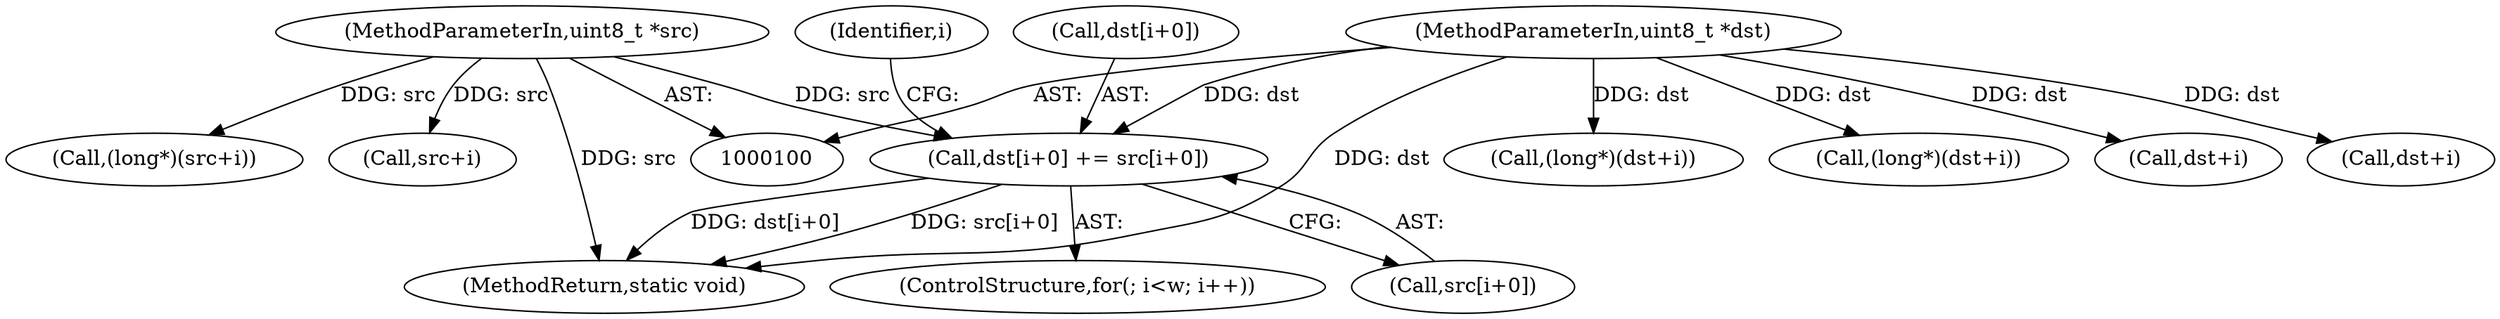 digraph "0_FFmpeg_454a11a1c9c686c78aa97954306fb63453299760@array" {
"1000167" [label="(Call,dst[i+0] += src[i+0])"];
"1000102" [label="(MethodParameterIn,uint8_t *src)"];
"1000101" [label="(MethodParameterIn,uint8_t *dst)"];
"1000136" [label="(Call,(long*)(dst+i))"];
"1000166" [label="(Identifier,i)"];
"1000178" [label="(MethodReturn,static void)"];
"1000143" [label="(Call,(long*)(dst+i))"];
"1000161" [label="(ControlStructure,for(; i<w; i++))"];
"1000127" [label="(Call,(long*)(src+i))"];
"1000129" [label="(Call,src+i)"];
"1000168" [label="(Call,dst[i+0])"];
"1000102" [label="(MethodParameterIn,uint8_t *src)"];
"1000173" [label="(Call,src[i+0])"];
"1000167" [label="(Call,dst[i+0] += src[i+0])"];
"1000145" [label="(Call,dst+i)"];
"1000138" [label="(Call,dst+i)"];
"1000101" [label="(MethodParameterIn,uint8_t *dst)"];
"1000167" -> "1000161"  [label="AST: "];
"1000167" -> "1000173"  [label="CFG: "];
"1000168" -> "1000167"  [label="AST: "];
"1000173" -> "1000167"  [label="AST: "];
"1000166" -> "1000167"  [label="CFG: "];
"1000167" -> "1000178"  [label="DDG: dst[i+0]"];
"1000167" -> "1000178"  [label="DDG: src[i+0]"];
"1000102" -> "1000167"  [label="DDG: src"];
"1000101" -> "1000167"  [label="DDG: dst"];
"1000102" -> "1000100"  [label="AST: "];
"1000102" -> "1000178"  [label="DDG: src"];
"1000102" -> "1000127"  [label="DDG: src"];
"1000102" -> "1000129"  [label="DDG: src"];
"1000101" -> "1000100"  [label="AST: "];
"1000101" -> "1000178"  [label="DDG: dst"];
"1000101" -> "1000136"  [label="DDG: dst"];
"1000101" -> "1000138"  [label="DDG: dst"];
"1000101" -> "1000143"  [label="DDG: dst"];
"1000101" -> "1000145"  [label="DDG: dst"];
}
